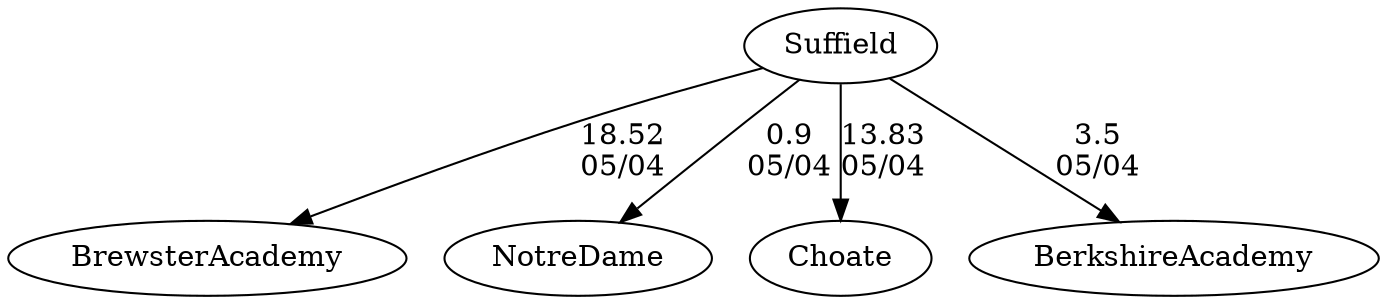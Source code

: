 digraph boys2foursSuffield {BrewsterAcademy [URL="boys2foursSuffieldBrewsterAcademy.html"];NotreDame [URL="boys2foursSuffieldNotreDame.html"];Choate [URL="boys2foursSuffieldChoate.html"];Suffield [URL="boys2foursSuffieldSuffield.html"];BerkshireAcademy [URL="boys2foursSuffieldBerkshireAcademy.html"];Suffield -> BerkshireAcademy[label="3.5
05/04", weight="97", tooltip="Founder's Day Regatta			
Conditions: Some cross wind in the first 500m shifting into a light tail wind in the last 1k. Teams with multiple boats in a single event only progressed the faster boat even if both finished top 3.", URL="", random="random"]; 
Suffield -> Choate[label="13.83
05/04", weight="87", tooltip="Founder's Day Regatta			
Conditions: Some cross wind in the first 500m shifting into a light tail wind in the last 1k. Teams with multiple boats in a single event only progressed the faster boat even if both finished top 3.", URL="", random="random"]; 
Suffield -> BrewsterAcademy[label="18.52
05/04", weight="82", tooltip="Founder's Day Regatta			
Conditions: Some cross wind in the first 500m shifting into a light tail wind in the last 1k. Teams with multiple boats in a single event only progressed the faster boat even if both finished top 3.", URL="", random="random"]; 
Suffield -> NotreDame[label="0.9
05/04", weight="100", tooltip="Founder's Day Regatta			
Conditions: Some cross wind in the first 500m shifting into a light tail wind in the last 1k. Teams with multiple boats in a single event only progressed the faster boat even if both finished top 3.", URL="", random="random"]}
